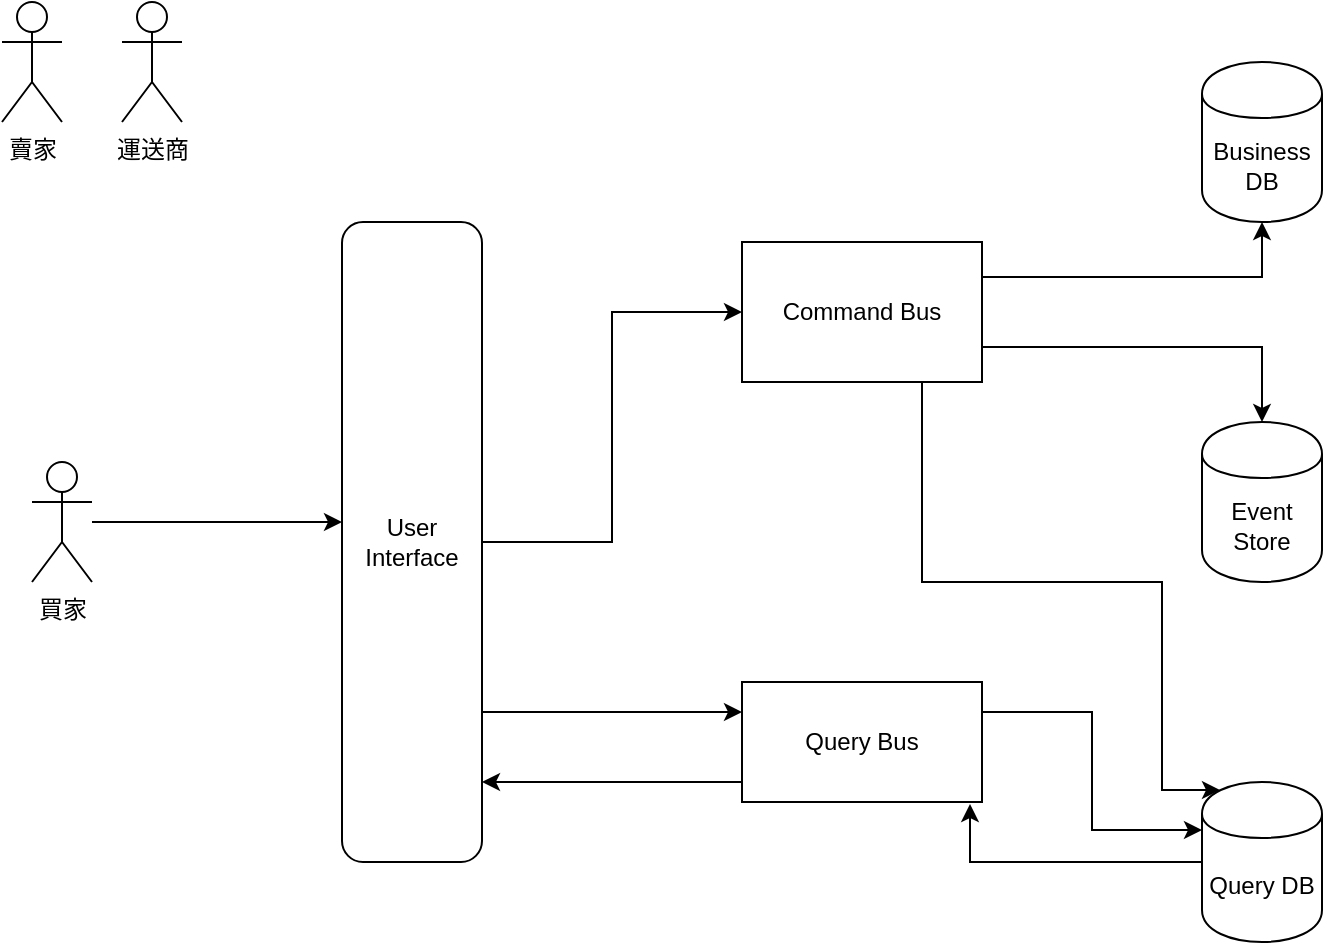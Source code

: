 <mxfile pages="1" version="11.2.3" type="github"><diagram id="WdisLMAs8mkuHc23gYCt" name="第1頁"><mxGraphModel dx="1422" dy="764" grid="1" gridSize="10" guides="1" tooltips="1" connect="1" arrows="1" fold="1" page="1" pageScale="1" pageWidth="827" pageHeight="1169" math="0" shadow="0"><root><mxCell id="0"/><mxCell id="1" parent="0"/><mxCell id="hUF2g_m6Gj_g1Mef7Ktn-18" style="edgeStyle=orthogonalEdgeStyle;rounded=0;orthogonalLoop=1;jettySize=auto;html=1;exitX=1;exitY=0.25;exitDx=0;exitDy=0;" edge="1" parent="1" source="kt2M5CYh1yICSgFxLCaW-1" target="hUF2g_m6Gj_g1Mef7Ktn-14"><mxGeometry relative="1" as="geometry"/></mxCell><mxCell id="hUF2g_m6Gj_g1Mef7Ktn-19" style="edgeStyle=orthogonalEdgeStyle;rounded=0;orthogonalLoop=1;jettySize=auto;html=1;exitX=1;exitY=0.75;exitDx=0;exitDy=0;" edge="1" parent="1" source="kt2M5CYh1yICSgFxLCaW-1" target="hUF2g_m6Gj_g1Mef7Ktn-15"><mxGeometry relative="1" as="geometry"/></mxCell><mxCell id="hUF2g_m6Gj_g1Mef7Ktn-20" style="edgeStyle=orthogonalEdgeStyle;rounded=0;orthogonalLoop=1;jettySize=auto;html=1;exitX=0.75;exitY=1;exitDx=0;exitDy=0;entryX=0.15;entryY=0.05;entryDx=0;entryDy=0;entryPerimeter=0;" edge="1" parent="1" source="kt2M5CYh1yICSgFxLCaW-1" target="hUF2g_m6Gj_g1Mef7Ktn-16"><mxGeometry relative="1" as="geometry"><Array as="points"><mxPoint x="490" y="300"/><mxPoint x="610" y="300"/><mxPoint x="610" y="404"/></Array></mxGeometry></mxCell><mxCell id="kt2M5CYh1yICSgFxLCaW-1" value="Command Bus" style="rounded=0;whiteSpace=wrap;html=1;" parent="1" vertex="1"><mxGeometry x="400" y="130" width="120" height="70" as="geometry"/></mxCell><mxCell id="hUF2g_m6Gj_g1Mef7Ktn-22" style="edgeStyle=orthogonalEdgeStyle;rounded=0;orthogonalLoop=1;jettySize=auto;html=1;exitX=1;exitY=0.25;exitDx=0;exitDy=0;entryX=0;entryY=0.3;entryDx=0;entryDy=0;" edge="1" parent="1" source="hUF2g_m6Gj_g1Mef7Ktn-1" target="hUF2g_m6Gj_g1Mef7Ktn-16"><mxGeometry relative="1" as="geometry"/></mxCell><mxCell id="hUF2g_m6Gj_g1Mef7Ktn-24" style="edgeStyle=orthogonalEdgeStyle;rounded=0;orthogonalLoop=1;jettySize=auto;html=1;exitX=0;exitY=0.75;exitDx=0;exitDy=0;" edge="1" parent="1" source="hUF2g_m6Gj_g1Mef7Ktn-1" target="hUF2g_m6Gj_g1Mef7Ktn-11"><mxGeometry relative="1" as="geometry"><mxPoint x="280" y="400" as="targetPoint"/><Array as="points"><mxPoint x="400" y="400"/></Array></mxGeometry></mxCell><mxCell id="hUF2g_m6Gj_g1Mef7Ktn-1" value="Query Bus" style="rounded=0;whiteSpace=wrap;html=1;" vertex="1" parent="1"><mxGeometry x="400" y="350" width="120" height="60" as="geometry"/></mxCell><mxCell id="hUF2g_m6Gj_g1Mef7Ktn-2" value="賣家" style="shape=umlActor;verticalLabelPosition=bottom;labelBackgroundColor=#ffffff;verticalAlign=top;html=1;outlineConnect=0;" vertex="1" parent="1"><mxGeometry x="30" y="10" width="30" height="60" as="geometry"/></mxCell><mxCell id="hUF2g_m6Gj_g1Mef7Ktn-3" value="運送商" style="shape=umlActor;verticalLabelPosition=bottom;labelBackgroundColor=#ffffff;verticalAlign=top;html=1;outlineConnect=0;" vertex="1" parent="1"><mxGeometry x="90" y="10" width="30" height="60" as="geometry"/></mxCell><mxCell id="hUF2g_m6Gj_g1Mef7Ktn-13" value="" style="edgeStyle=orthogonalEdgeStyle;rounded=0;orthogonalLoop=1;jettySize=auto;html=1;" edge="1" parent="1" source="hUF2g_m6Gj_g1Mef7Ktn-8" target="hUF2g_m6Gj_g1Mef7Ktn-11"><mxGeometry relative="1" as="geometry"><Array as="points"><mxPoint x="150" y="270"/><mxPoint x="150" y="270"/></Array></mxGeometry></mxCell><mxCell id="hUF2g_m6Gj_g1Mef7Ktn-8" value="買家" style="shape=umlActor;verticalLabelPosition=bottom;labelBackgroundColor=#ffffff;verticalAlign=top;html=1;outlineConnect=0;" vertex="1" parent="1"><mxGeometry x="45" y="240" width="30" height="60" as="geometry"/></mxCell><mxCell id="hUF2g_m6Gj_g1Mef7Ktn-17" style="edgeStyle=orthogonalEdgeStyle;rounded=0;orthogonalLoop=1;jettySize=auto;html=1;" edge="1" parent="1" source="hUF2g_m6Gj_g1Mef7Ktn-11" target="kt2M5CYh1yICSgFxLCaW-1"><mxGeometry relative="1" as="geometry"/></mxCell><mxCell id="hUF2g_m6Gj_g1Mef7Ktn-21" style="edgeStyle=orthogonalEdgeStyle;rounded=0;orthogonalLoop=1;jettySize=auto;html=1;exitX=1;exitY=0.75;exitDx=0;exitDy=0;entryX=0;entryY=0.25;entryDx=0;entryDy=0;" edge="1" parent="1" source="hUF2g_m6Gj_g1Mef7Ktn-11" target="hUF2g_m6Gj_g1Mef7Ktn-1"><mxGeometry relative="1" as="geometry"><Array as="points"><mxPoint x="270" y="365"/></Array></mxGeometry></mxCell><mxCell id="hUF2g_m6Gj_g1Mef7Ktn-11" value="User Interface" style="rounded=1;whiteSpace=wrap;html=1;" vertex="1" parent="1"><mxGeometry x="200" y="120" width="70" height="320" as="geometry"/></mxCell><mxCell id="hUF2g_m6Gj_g1Mef7Ktn-14" value="Business&lt;br&gt;DB" style="shape=cylinder;whiteSpace=wrap;html=1;boundedLbl=1;backgroundOutline=1;" vertex="1" parent="1"><mxGeometry x="630" y="40" width="60" height="80" as="geometry"/></mxCell><mxCell id="hUF2g_m6Gj_g1Mef7Ktn-15" value="Event Store" style="shape=cylinder;whiteSpace=wrap;html=1;boundedLbl=1;backgroundOutline=1;" vertex="1" parent="1"><mxGeometry x="630" y="220" width="60" height="80" as="geometry"/></mxCell><mxCell id="hUF2g_m6Gj_g1Mef7Ktn-23" style="edgeStyle=orthogonalEdgeStyle;rounded=0;orthogonalLoop=1;jettySize=auto;html=1;entryX=0.95;entryY=1.017;entryDx=0;entryDy=0;entryPerimeter=0;" edge="1" parent="1" source="hUF2g_m6Gj_g1Mef7Ktn-16" target="hUF2g_m6Gj_g1Mef7Ktn-1"><mxGeometry relative="1" as="geometry"/></mxCell><mxCell id="hUF2g_m6Gj_g1Mef7Ktn-16" value="Query DB" style="shape=cylinder;whiteSpace=wrap;html=1;boundedLbl=1;backgroundOutline=1;" vertex="1" parent="1"><mxGeometry x="630" y="400" width="60" height="80" as="geometry"/></mxCell></root></mxGraphModel></diagram></mxfile>